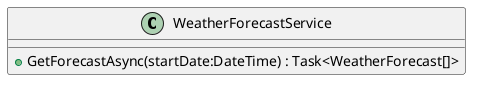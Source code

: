 @startuml
class WeatherForecastService {
    + GetForecastAsync(startDate:DateTime) : Task<WeatherForecast[]>
}
@enduml
